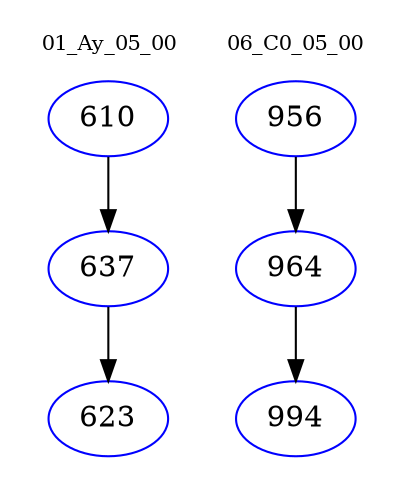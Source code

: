 digraph{
subgraph cluster_0 {
color = white
label = "01_Ay_05_00";
fontsize=10;
T0_610 [label="610", color="blue"]
T0_610 -> T0_637 [color="black"]
T0_637 [label="637", color="blue"]
T0_637 -> T0_623 [color="black"]
T0_623 [label="623", color="blue"]
}
subgraph cluster_1 {
color = white
label = "06_C0_05_00";
fontsize=10;
T1_956 [label="956", color="blue"]
T1_956 -> T1_964 [color="black"]
T1_964 [label="964", color="blue"]
T1_964 -> T1_994 [color="black"]
T1_994 [label="994", color="blue"]
}
}

